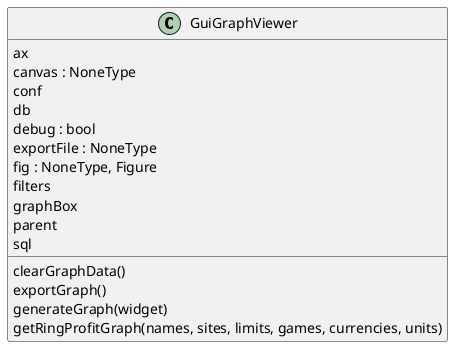 @startuml classes
set namespaceSeparator none
class "GuiGraphViewer" as GuiGraphViewer.GuiGraphViewer {
  ax
  canvas : NoneType
  conf
  db
  debug : bool
  exportFile : NoneType
  fig : NoneType, Figure
  filters
  graphBox
  parent
  sql
  clearGraphData()
  exportGraph()
  generateGraph(widget)
  getRingProfitGraph(names, sites, limits, games, currencies, units)
}
@enduml
